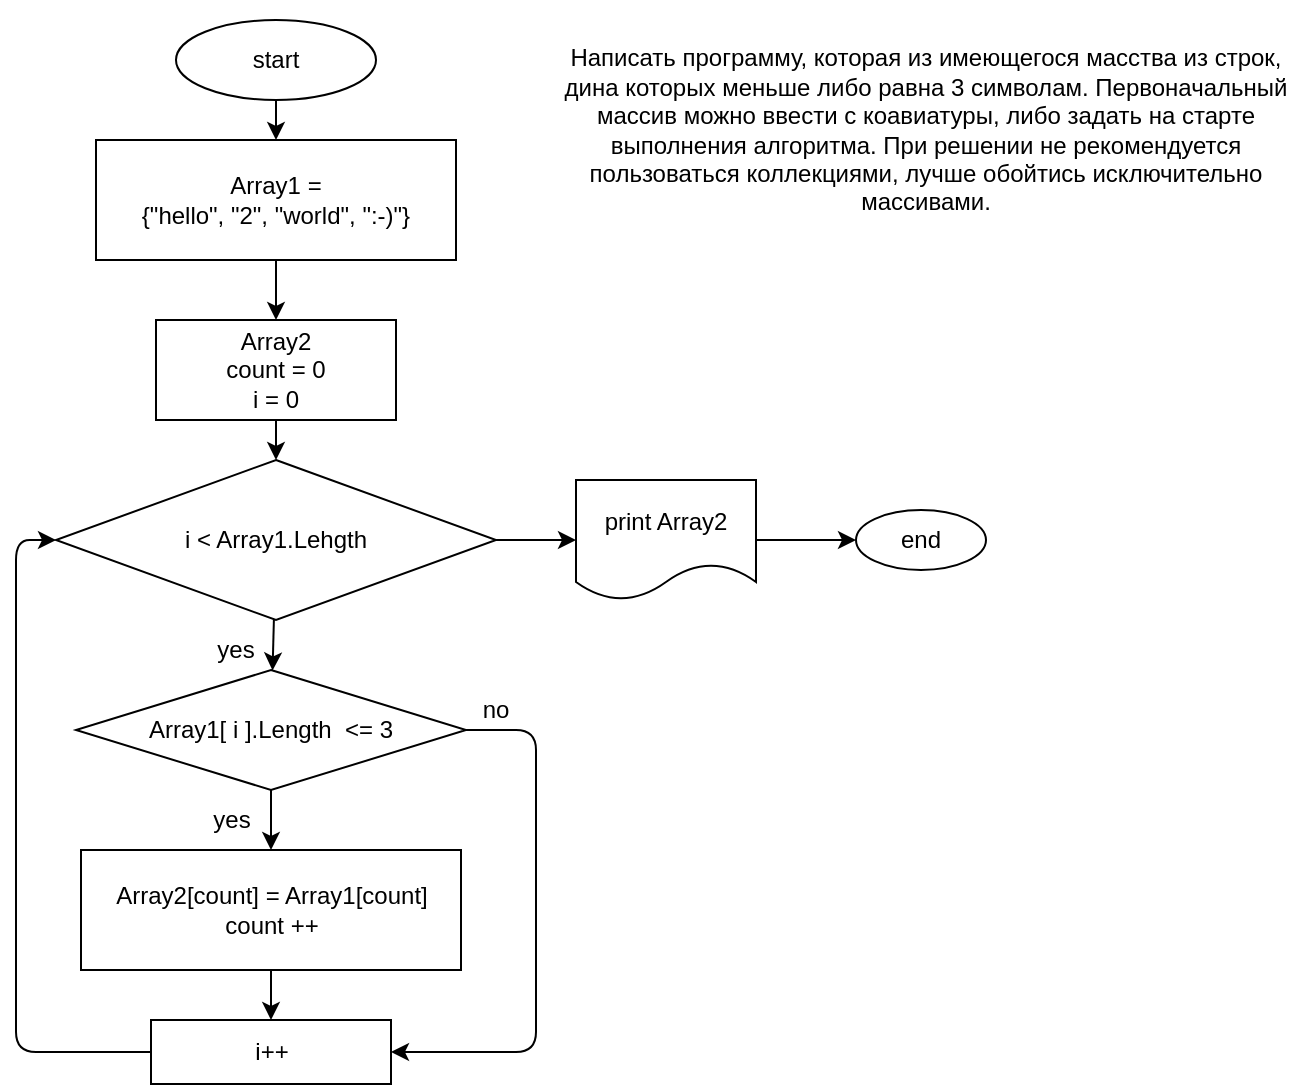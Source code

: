 <mxfile>
    <diagram id="QDPjIXTl1A-CFHZqB18i" name="Page-1">
        <mxGraphModel dx="1454" dy="488" grid="1" gridSize="10" guides="1" tooltips="1" connect="1" arrows="1" fold="1" page="1" pageScale="1" pageWidth="827" pageHeight="1169" math="0" shadow="0">
            <root>
                <mxCell id="0"/>
                <mxCell id="1" parent="0"/>
                <mxCell id="5" value="" style="edgeStyle=none;html=1;" edge="1" parent="1" source="2" target="4">
                    <mxGeometry relative="1" as="geometry"/>
                </mxCell>
                <mxCell id="2" value="start" style="ellipse;whiteSpace=wrap;html=1;" vertex="1" parent="1">
                    <mxGeometry x="190" y="70" width="100" height="40" as="geometry"/>
                </mxCell>
                <mxCell id="3" value="Написать программу, которая из имеющегося масства из строк, дина которых меньше либо равна 3 символам. Первоначальный массив можно ввести с коавиатуры, либо задать на старте выполнения алгоритма. При решении не рекомендуется пользоваться коллекциями, лучше обойтись исключительно массивами." style="text;html=1;strokeColor=none;fillColor=none;align=center;verticalAlign=middle;whiteSpace=wrap;rounded=0;" vertex="1" parent="1">
                    <mxGeometry x="380" y="60" width="370" height="130" as="geometry"/>
                </mxCell>
                <mxCell id="7" value="" style="edgeStyle=none;html=1;" edge="1" parent="1" source="4">
                    <mxGeometry relative="1" as="geometry">
                        <mxPoint x="240" y="220" as="targetPoint"/>
                    </mxGeometry>
                </mxCell>
                <mxCell id="4" value="Array1 = &lt;br&gt;{&quot;hello&quot;, &quot;2&quot;, &quot;world&quot;, &quot;:-)&quot;}" style="shape=parallelogram;perimeter=parallelogramPerimeter;whiteSpace=wrap;html=1;fixedSize=1;size=0;" vertex="1" parent="1">
                    <mxGeometry x="150" y="130" width="180" height="60" as="geometry"/>
                </mxCell>
                <mxCell id="11" value="" style="edgeStyle=none;html=1;" edge="1" parent="1" source="6" target="10">
                    <mxGeometry relative="1" as="geometry"/>
                </mxCell>
                <mxCell id="23" style="edgeStyle=none;html=1;exitX=1;exitY=0.5;exitDx=0;exitDy=0;entryX=1;entryY=0.5;entryDx=0;entryDy=0;" edge="1" parent="1" source="6" target="21">
                    <mxGeometry relative="1" as="geometry">
                        <mxPoint x="370" y="470.0" as="targetPoint"/>
                        <Array as="points">
                            <mxPoint x="370" y="425"/>
                            <mxPoint x="370" y="586"/>
                        </Array>
                    </mxGeometry>
                </mxCell>
                <mxCell id="6" value="Array1[ i ].Length&amp;nbsp;&amp;nbsp;&amp;lt;= 3" style="rhombus;whiteSpace=wrap;html=1;" vertex="1" parent="1">
                    <mxGeometry x="140" y="395" width="195" height="60" as="geometry"/>
                </mxCell>
                <mxCell id="9" value="" style="edgeStyle=none;html=1;" edge="1" parent="1" source="8">
                    <mxGeometry relative="1" as="geometry">
                        <mxPoint x="240" y="290" as="targetPoint"/>
                    </mxGeometry>
                </mxCell>
                <mxCell id="8" value="Array2&lt;br&gt;count = 0&lt;br&gt;i = 0" style="rounded=0;whiteSpace=wrap;html=1;" vertex="1" parent="1">
                    <mxGeometry x="180" y="220" width="120" height="50" as="geometry"/>
                </mxCell>
                <mxCell id="22" value="" style="edgeStyle=none;html=1;" edge="1" parent="1" source="10" target="21">
                    <mxGeometry relative="1" as="geometry"/>
                </mxCell>
                <mxCell id="10" value="Array2[count] = Array1[count]&lt;br&gt;count ++" style="rounded=0;whiteSpace=wrap;html=1;" vertex="1" parent="1">
                    <mxGeometry x="142.5" y="485" width="190" height="60" as="geometry"/>
                </mxCell>
                <mxCell id="15" value="" style="edgeStyle=none;html=1;" edge="1" parent="1" source="13" target="6">
                    <mxGeometry relative="1" as="geometry"/>
                </mxCell>
                <mxCell id="27" value="" style="edgeStyle=none;html=1;" edge="1" parent="1" source="13" target="26">
                    <mxGeometry relative="1" as="geometry"/>
                </mxCell>
                <mxCell id="13" value="i &amp;lt; Array1.Lehgth" style="rhombus;whiteSpace=wrap;html=1;" vertex="1" parent="1">
                    <mxGeometry x="130" y="290" width="220" height="80" as="geometry"/>
                </mxCell>
                <mxCell id="16" value="yes" style="text;html=1;strokeColor=none;fillColor=none;align=center;verticalAlign=middle;whiteSpace=wrap;rounded=0;" vertex="1" parent="1">
                    <mxGeometry x="190" y="370" width="60" height="30" as="geometry"/>
                </mxCell>
                <mxCell id="18" value="yes" style="text;html=1;strokeColor=none;fillColor=none;align=center;verticalAlign=middle;whiteSpace=wrap;rounded=0;" vertex="1" parent="1">
                    <mxGeometry x="187.5" y="455" width="60" height="30" as="geometry"/>
                </mxCell>
                <mxCell id="20" value="no" style="text;html=1;strokeColor=none;fillColor=none;align=center;verticalAlign=middle;whiteSpace=wrap;rounded=0;" vertex="1" parent="1">
                    <mxGeometry x="320" y="400" width="60" height="30" as="geometry"/>
                </mxCell>
                <mxCell id="25" style="edgeStyle=none;html=1;exitX=0;exitY=0.5;exitDx=0;exitDy=0;entryX=0;entryY=0.5;entryDx=0;entryDy=0;" edge="1" parent="1" source="21" target="13">
                    <mxGeometry relative="1" as="geometry">
                        <mxPoint x="30" y="400.0" as="targetPoint"/>
                        <Array as="points">
                            <mxPoint x="110" y="586"/>
                            <mxPoint x="110" y="330"/>
                        </Array>
                    </mxGeometry>
                </mxCell>
                <mxCell id="21" value="i++" style="rounded=0;whiteSpace=wrap;html=1;" vertex="1" parent="1">
                    <mxGeometry x="177.5" y="570" width="120" height="32" as="geometry"/>
                </mxCell>
                <mxCell id="29" value="" style="edgeStyle=none;html=1;" edge="1" parent="1" source="26" target="28">
                    <mxGeometry relative="1" as="geometry"/>
                </mxCell>
                <mxCell id="26" value="print Array2" style="shape=document;whiteSpace=wrap;html=1;boundedLbl=1;" vertex="1" parent="1">
                    <mxGeometry x="390" y="300" width="90" height="60" as="geometry"/>
                </mxCell>
                <mxCell id="28" value="end" style="ellipse;whiteSpace=wrap;html=1;" vertex="1" parent="1">
                    <mxGeometry x="530" y="315" width="65" height="30" as="geometry"/>
                </mxCell>
            </root>
        </mxGraphModel>
    </diagram>
</mxfile>